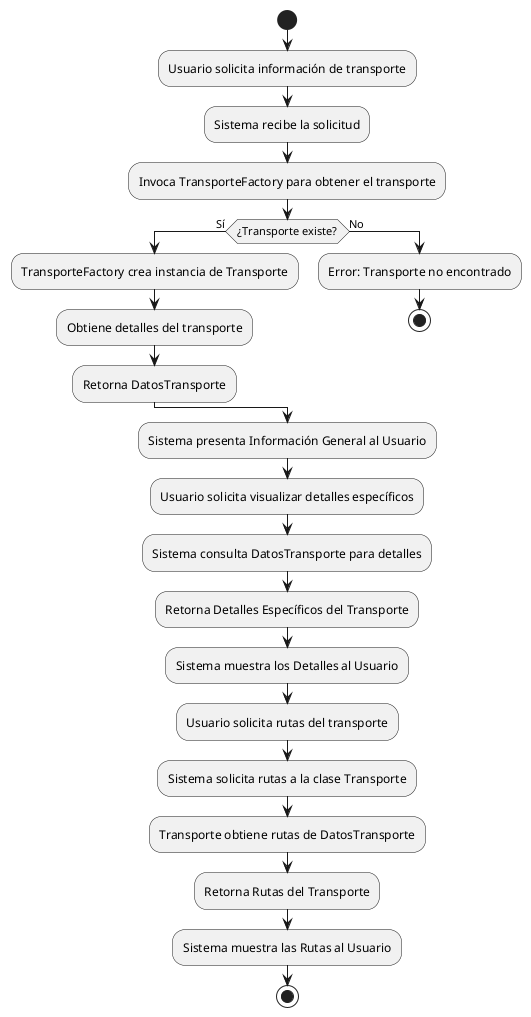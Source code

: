 @startuml
start
:Usuario solicita información de transporte;

:Sistema recibe la solicitud;

:Invoca TransporteFactory para obtener el transporte;

if (¿Transporte existe?) then (Sí)
    :TransporteFactory crea instancia de Transporte;
    :Obtiene detalles del transporte;
    :Retorna DatosTransporte;
else (No)
    :Error: Transporte no encontrado;
    stop
endif

:Sistema presenta Información General al Usuario;

:Usuario solicita visualizar detalles específicos;

:Sistema consulta DatosTransporte para detalles;

:Retorna Detalles Específicos del Transporte;

:Sistema muestra los Detalles al Usuario;

:Usuario solicita rutas del transporte;

:Sistema solicita rutas a la clase Transporte;

:Transporte obtiene rutas de DatosTransporte;

:Retorna Rutas del Transporte;

:Sistema muestra las Rutas al Usuario;

stop
@enduml
